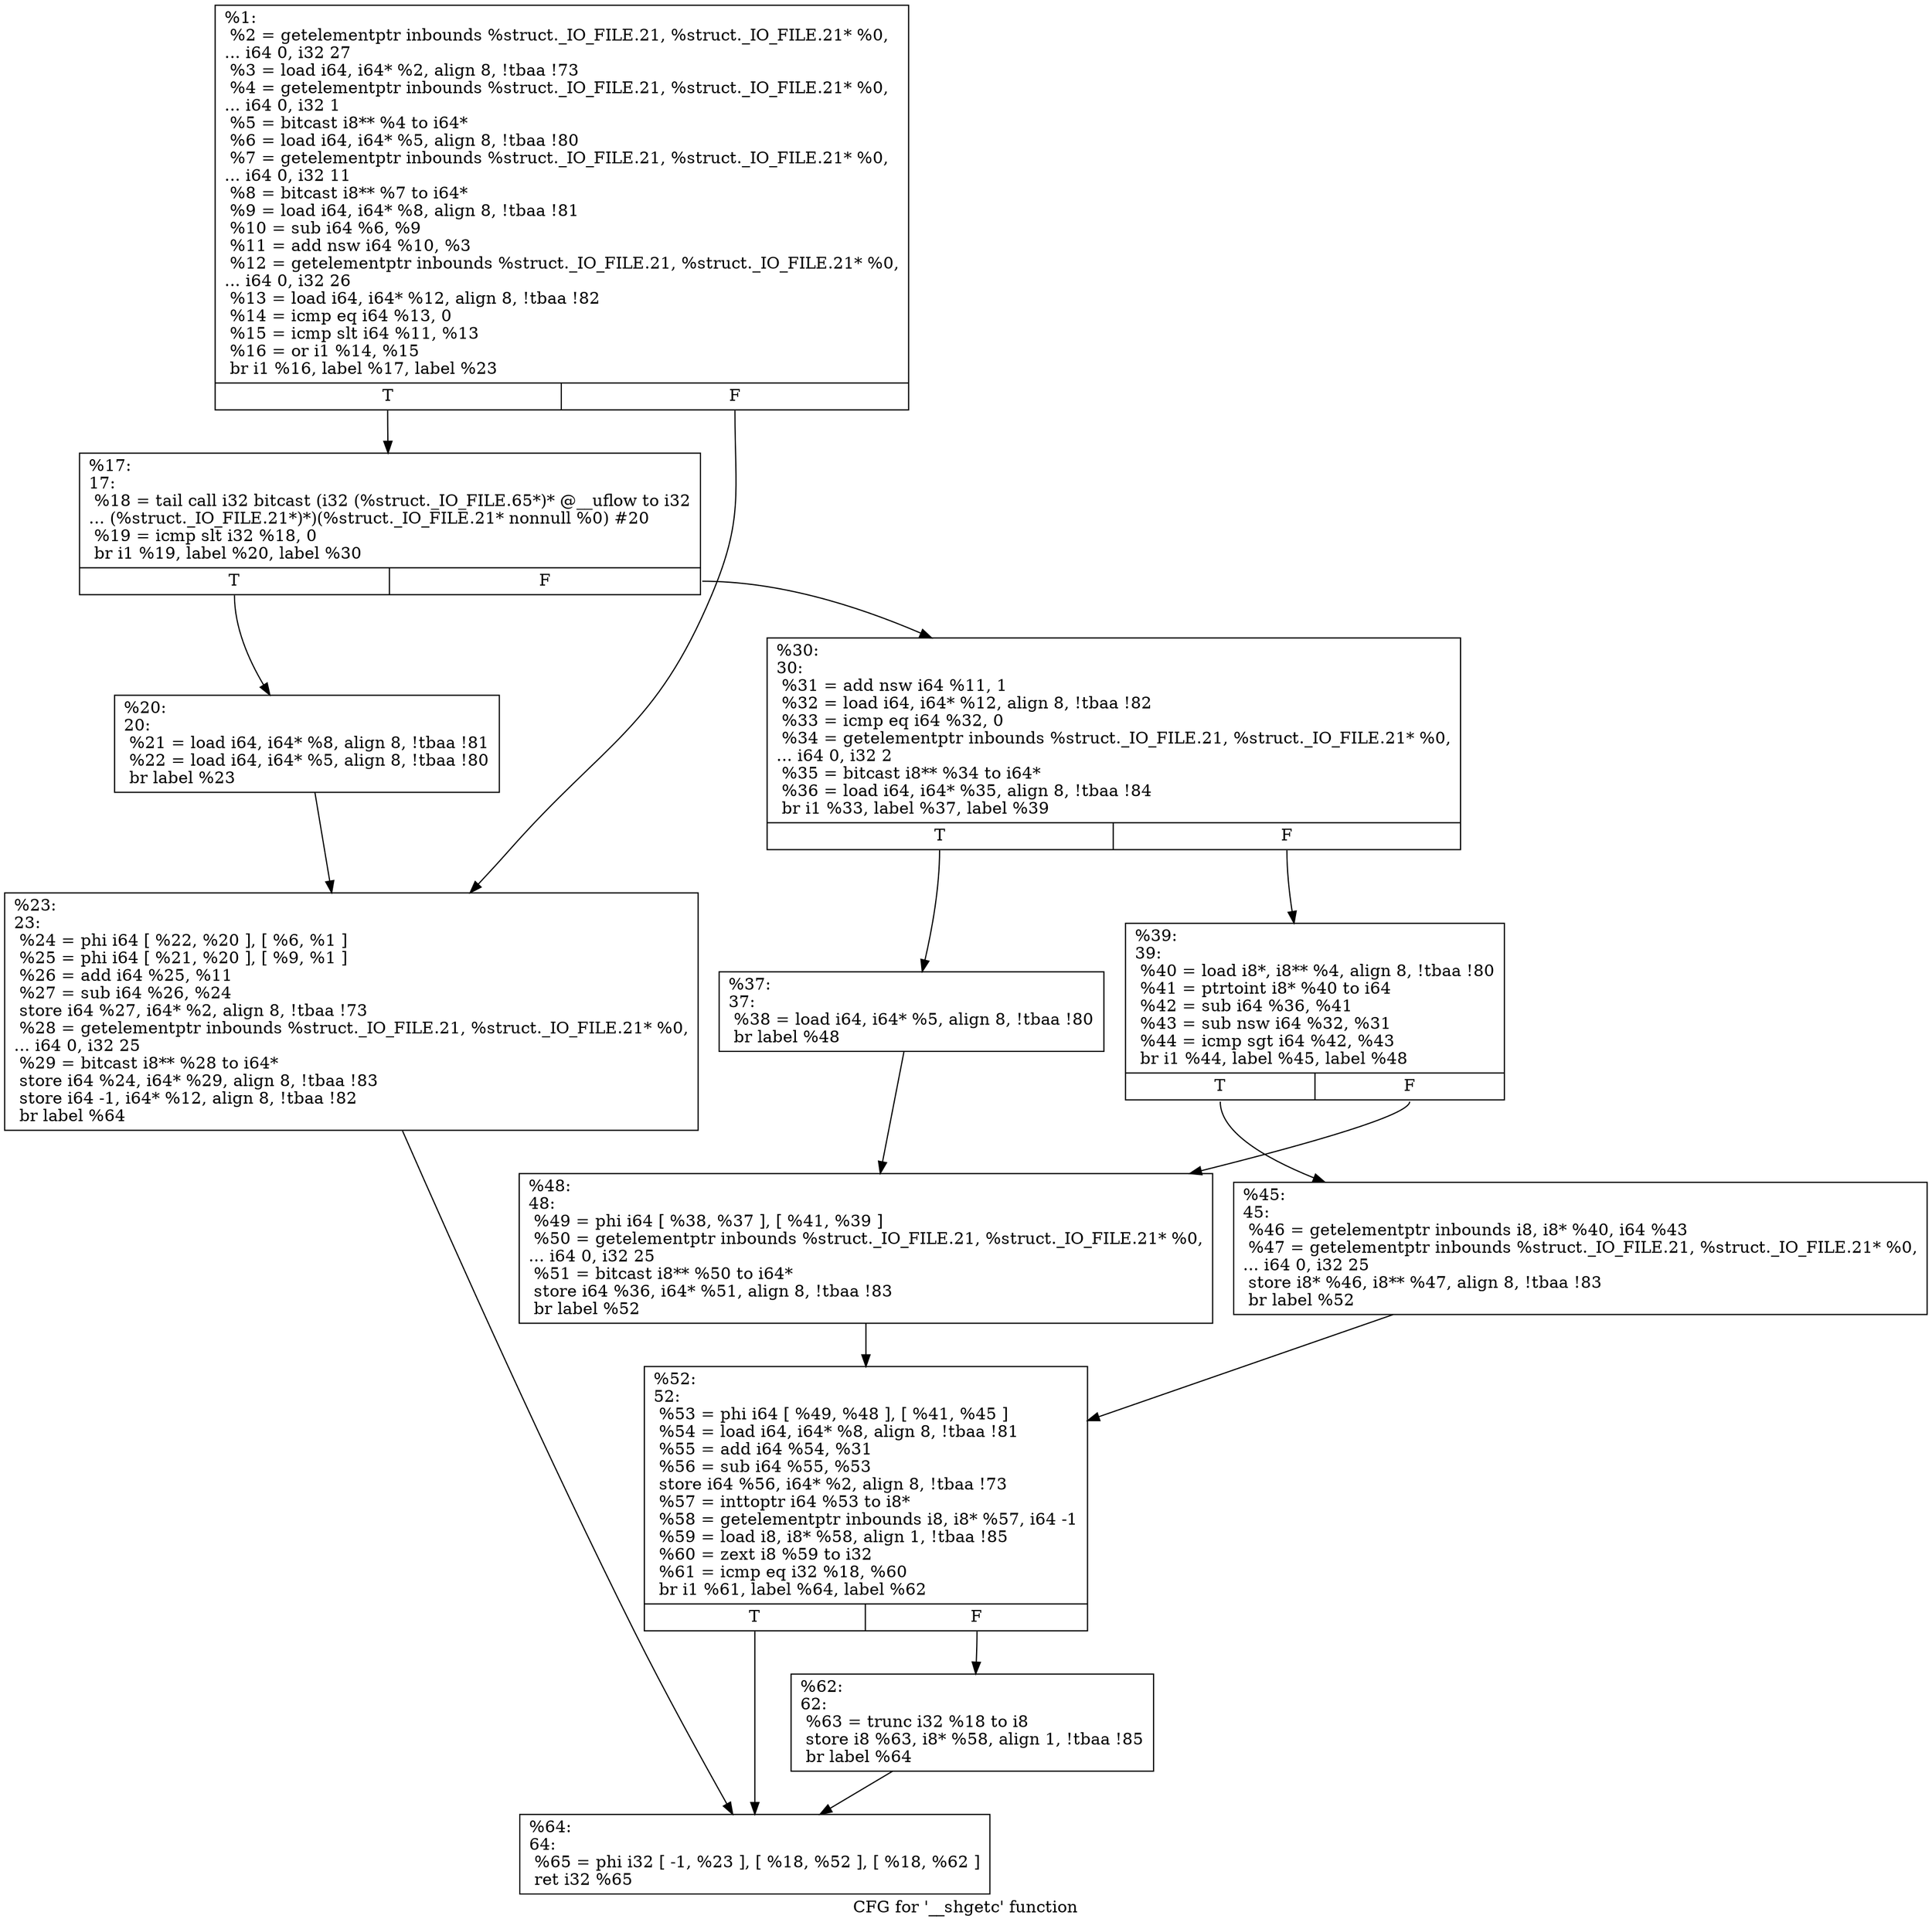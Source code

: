 digraph "CFG for '__shgetc' function" {
	label="CFG for '__shgetc' function";

	Node0x229bc60 [shape=record,label="{%1:\l  %2 = getelementptr inbounds %struct._IO_FILE.21, %struct._IO_FILE.21* %0,\l... i64 0, i32 27\l  %3 = load i64, i64* %2, align 8, !tbaa !73\l  %4 = getelementptr inbounds %struct._IO_FILE.21, %struct._IO_FILE.21* %0,\l... i64 0, i32 1\l  %5 = bitcast i8** %4 to i64*\l  %6 = load i64, i64* %5, align 8, !tbaa !80\l  %7 = getelementptr inbounds %struct._IO_FILE.21, %struct._IO_FILE.21* %0,\l... i64 0, i32 11\l  %8 = bitcast i8** %7 to i64*\l  %9 = load i64, i64* %8, align 8, !tbaa !81\l  %10 = sub i64 %6, %9\l  %11 = add nsw i64 %10, %3\l  %12 = getelementptr inbounds %struct._IO_FILE.21, %struct._IO_FILE.21* %0,\l... i64 0, i32 26\l  %13 = load i64, i64* %12, align 8, !tbaa !82\l  %14 = icmp eq i64 %13, 0\l  %15 = icmp slt i64 %11, %13\l  %16 = or i1 %14, %15\l  br i1 %16, label %17, label %23\l|{<s0>T|<s1>F}}"];
	Node0x229bc60:s0 -> Node0x229ca80;
	Node0x229bc60:s1 -> Node0x229cb20;
	Node0x229ca80 [shape=record,label="{%17:\l17:                                               \l  %18 = tail call i32 bitcast (i32 (%struct._IO_FILE.65*)* @__uflow to i32\l... (%struct._IO_FILE.21*)*)(%struct._IO_FILE.21* nonnull %0) #20\l  %19 = icmp slt i32 %18, 0\l  br i1 %19, label %20, label %30\l|{<s0>T|<s1>F}}"];
	Node0x229ca80:s0 -> Node0x229cad0;
	Node0x229ca80:s1 -> Node0x229cb70;
	Node0x229cad0 [shape=record,label="{%20:\l20:                                               \l  %21 = load i64, i64* %8, align 8, !tbaa !81\l  %22 = load i64, i64* %5, align 8, !tbaa !80\l  br label %23\l}"];
	Node0x229cad0 -> Node0x229cb20;
	Node0x229cb20 [shape=record,label="{%23:\l23:                                               \l  %24 = phi i64 [ %22, %20 ], [ %6, %1 ]\l  %25 = phi i64 [ %21, %20 ], [ %9, %1 ]\l  %26 = add i64 %25, %11\l  %27 = sub i64 %26, %24\l  store i64 %27, i64* %2, align 8, !tbaa !73\l  %28 = getelementptr inbounds %struct._IO_FILE.21, %struct._IO_FILE.21* %0,\l... i64 0, i32 25\l  %29 = bitcast i8** %28 to i64*\l  store i64 %24, i64* %29, align 8, !tbaa !83\l  store i64 -1, i64* %12, align 8, !tbaa !82\l  br label %64\l}"];
	Node0x229cb20 -> Node0x229cda0;
	Node0x229cb70 [shape=record,label="{%30:\l30:                                               \l  %31 = add nsw i64 %11, 1\l  %32 = load i64, i64* %12, align 8, !tbaa !82\l  %33 = icmp eq i64 %32, 0\l  %34 = getelementptr inbounds %struct._IO_FILE.21, %struct._IO_FILE.21* %0,\l... i64 0, i32 2\l  %35 = bitcast i8** %34 to i64*\l  %36 = load i64, i64* %35, align 8, !tbaa !84\l  br i1 %33, label %37, label %39\l|{<s0>T|<s1>F}}"];
	Node0x229cb70:s0 -> Node0x229cbc0;
	Node0x229cb70:s1 -> Node0x229cc10;
	Node0x229cbc0 [shape=record,label="{%37:\l37:                                               \l  %38 = load i64, i64* %5, align 8, !tbaa !80\l  br label %48\l}"];
	Node0x229cbc0 -> Node0x229ccb0;
	Node0x229cc10 [shape=record,label="{%39:\l39:                                               \l  %40 = load i8*, i8** %4, align 8, !tbaa !80\l  %41 = ptrtoint i8* %40 to i64\l  %42 = sub i64 %36, %41\l  %43 = sub nsw i64 %32, %31\l  %44 = icmp sgt i64 %42, %43\l  br i1 %44, label %45, label %48\l|{<s0>T|<s1>F}}"];
	Node0x229cc10:s0 -> Node0x229cc60;
	Node0x229cc10:s1 -> Node0x229ccb0;
	Node0x229cc60 [shape=record,label="{%45:\l45:                                               \l  %46 = getelementptr inbounds i8, i8* %40, i64 %43\l  %47 = getelementptr inbounds %struct._IO_FILE.21, %struct._IO_FILE.21* %0,\l... i64 0, i32 25\l  store i8* %46, i8** %47, align 8, !tbaa !83\l  br label %52\l}"];
	Node0x229cc60 -> Node0x229cd00;
	Node0x229ccb0 [shape=record,label="{%48:\l48:                                               \l  %49 = phi i64 [ %38, %37 ], [ %41, %39 ]\l  %50 = getelementptr inbounds %struct._IO_FILE.21, %struct._IO_FILE.21* %0,\l... i64 0, i32 25\l  %51 = bitcast i8** %50 to i64*\l  store i64 %36, i64* %51, align 8, !tbaa !83\l  br label %52\l}"];
	Node0x229ccb0 -> Node0x229cd00;
	Node0x229cd00 [shape=record,label="{%52:\l52:                                               \l  %53 = phi i64 [ %49, %48 ], [ %41, %45 ]\l  %54 = load i64, i64* %8, align 8, !tbaa !81\l  %55 = add i64 %54, %31\l  %56 = sub i64 %55, %53\l  store i64 %56, i64* %2, align 8, !tbaa !73\l  %57 = inttoptr i64 %53 to i8*\l  %58 = getelementptr inbounds i8, i8* %57, i64 -1\l  %59 = load i8, i8* %58, align 1, !tbaa !85\l  %60 = zext i8 %59 to i32\l  %61 = icmp eq i32 %18, %60\l  br i1 %61, label %64, label %62\l|{<s0>T|<s1>F}}"];
	Node0x229cd00:s0 -> Node0x229cda0;
	Node0x229cd00:s1 -> Node0x229cd50;
	Node0x229cd50 [shape=record,label="{%62:\l62:                                               \l  %63 = trunc i32 %18 to i8\l  store i8 %63, i8* %58, align 1, !tbaa !85\l  br label %64\l}"];
	Node0x229cd50 -> Node0x229cda0;
	Node0x229cda0 [shape=record,label="{%64:\l64:                                               \l  %65 = phi i32 [ -1, %23 ], [ %18, %52 ], [ %18, %62 ]\l  ret i32 %65\l}"];
}
